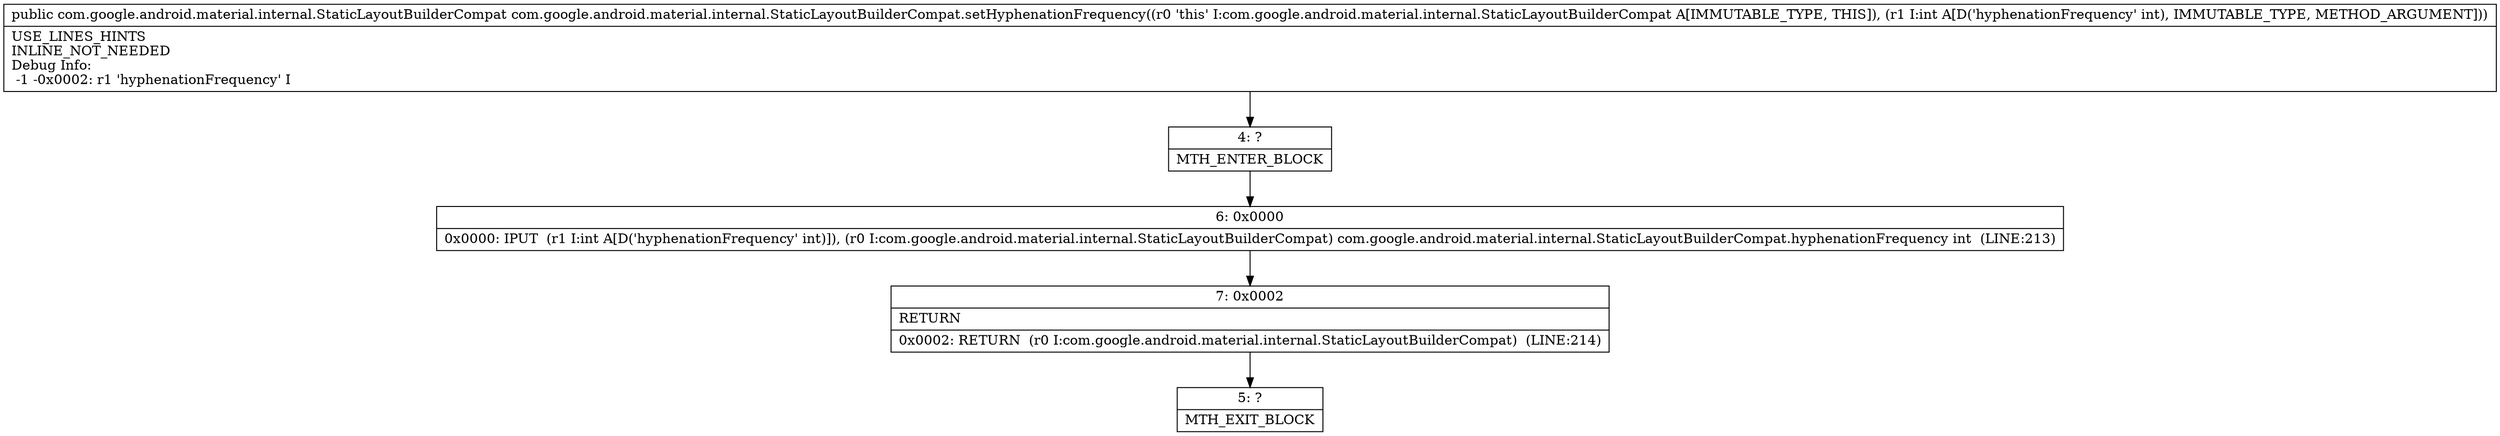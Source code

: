 digraph "CFG forcom.google.android.material.internal.StaticLayoutBuilderCompat.setHyphenationFrequency(I)Lcom\/google\/android\/material\/internal\/StaticLayoutBuilderCompat;" {
Node_4 [shape=record,label="{4\:\ ?|MTH_ENTER_BLOCK\l}"];
Node_6 [shape=record,label="{6\:\ 0x0000|0x0000: IPUT  (r1 I:int A[D('hyphenationFrequency' int)]), (r0 I:com.google.android.material.internal.StaticLayoutBuilderCompat) com.google.android.material.internal.StaticLayoutBuilderCompat.hyphenationFrequency int  (LINE:213)\l}"];
Node_7 [shape=record,label="{7\:\ 0x0002|RETURN\l|0x0002: RETURN  (r0 I:com.google.android.material.internal.StaticLayoutBuilderCompat)  (LINE:214)\l}"];
Node_5 [shape=record,label="{5\:\ ?|MTH_EXIT_BLOCK\l}"];
MethodNode[shape=record,label="{public com.google.android.material.internal.StaticLayoutBuilderCompat com.google.android.material.internal.StaticLayoutBuilderCompat.setHyphenationFrequency((r0 'this' I:com.google.android.material.internal.StaticLayoutBuilderCompat A[IMMUTABLE_TYPE, THIS]), (r1 I:int A[D('hyphenationFrequency' int), IMMUTABLE_TYPE, METHOD_ARGUMENT]))  | USE_LINES_HINTS\lINLINE_NOT_NEEDED\lDebug Info:\l  \-1 \-0x0002: r1 'hyphenationFrequency' I\l}"];
MethodNode -> Node_4;Node_4 -> Node_6;
Node_6 -> Node_7;
Node_7 -> Node_5;
}

